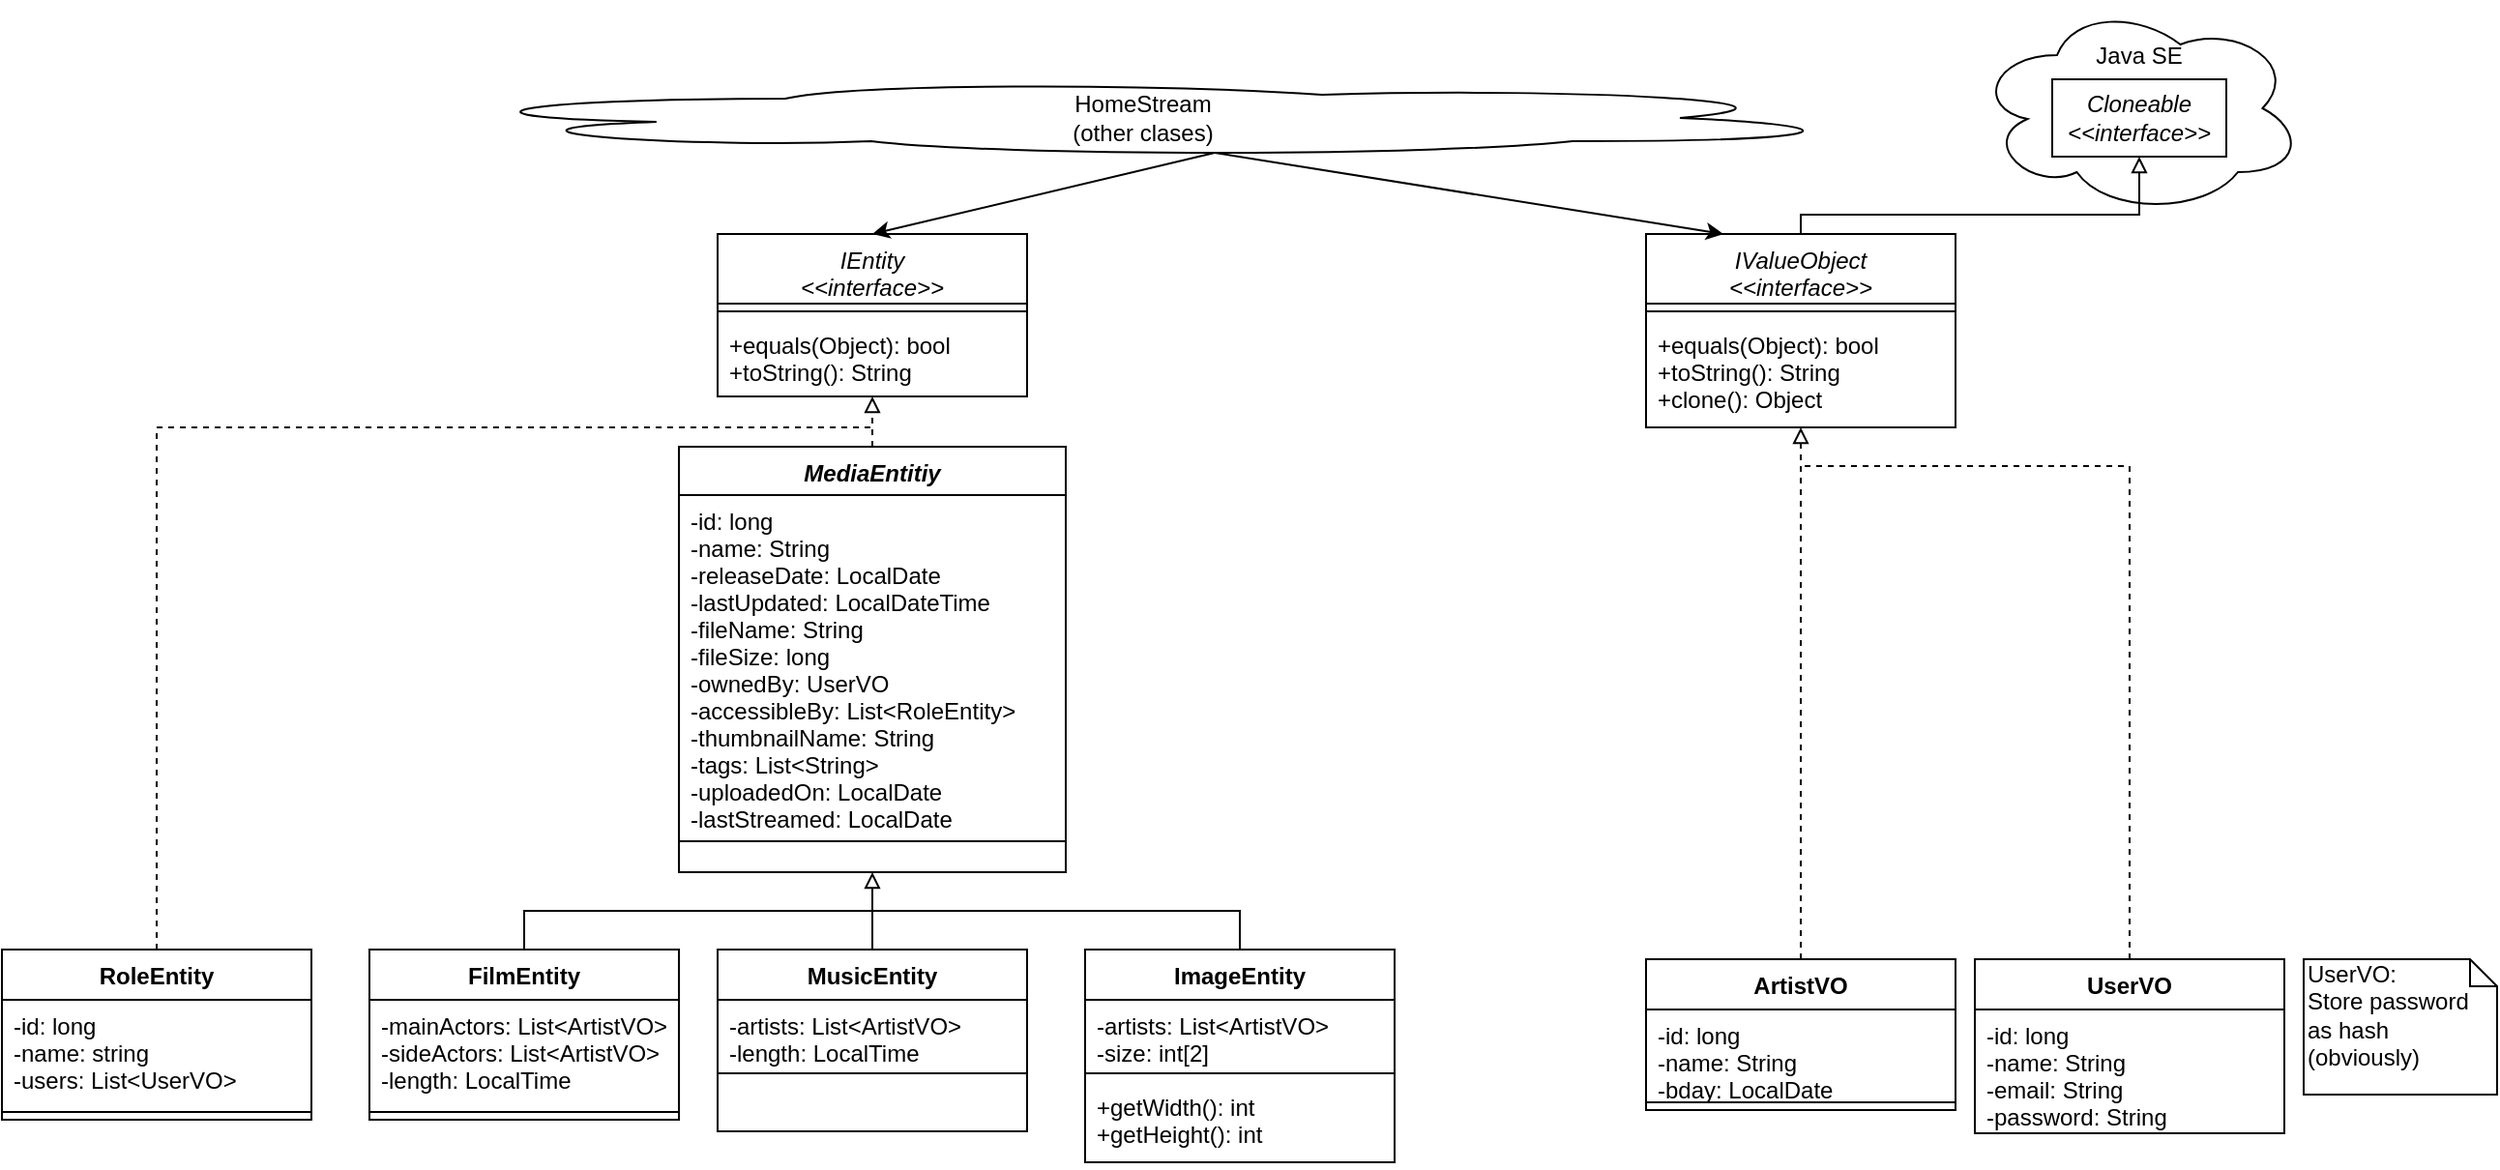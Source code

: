 <mxfile version="12.4.7" type="device"><diagram id="YP7HFyZaJCNOg3gk6_sX" name="Page-1"><mxGraphModel dx="2014" dy="791" grid="1" gridSize="10" guides="1" tooltips="1" connect="1" arrows="1" fold="1" page="1" pageScale="1" pageWidth="827" pageHeight="1169" math="0" shadow="0"><root><mxCell id="0"/><mxCell id="1" parent="0"/><mxCell id="Z74YaJd0JO3LBjnw7may-42" value="&lt;br&gt;&lt;div&gt;Java SE&lt;/div&gt;" style="ellipse;shape=cloud;whiteSpace=wrap;html=1;rounded=0;shadow=0;glass=0;comic=0;gradientColor=none;verticalAlign=top;" parent="1" vertex="1"><mxGeometry x="880" y="90" width="170" height="110" as="geometry"/></mxCell><mxCell id="Z74YaJd0JO3LBjnw7may-1" value="&lt;div&gt;HomeStream&lt;/div&gt;&lt;div&gt;(other clases)&lt;br&gt;&lt;/div&gt;" style="ellipse;shape=cloud;whiteSpace=wrap;html=1;gradientColor=none;" parent="1" vertex="1"><mxGeometry x="80" y="130" width="740" height="40" as="geometry"/></mxCell><mxCell id="Z74YaJd0JO3LBjnw7may-26" value="MediaEntitiy&#xA;" style="swimlane;fontStyle=3;align=center;verticalAlign=top;childLayout=stackLayout;horizontal=1;startSize=25;horizontalStack=0;resizeParent=1;resizeParentMax=0;resizeLast=0;collapsible=1;marginBottom=0;gradientColor=none;" parent="1" vertex="1"><mxGeometry x="210" y="320" width="200" height="220" as="geometry"/></mxCell><mxCell id="Z74YaJd0JO3LBjnw7may-27" value="-id: long&#xA;-name: String&#xA;-releaseDate: LocalDate&#xA;-lastUpdated: LocalDateTime&#xA;-fileName: String&#xA;-fileSize: long&#xA;-ownedBy: UserVO&#xA;-accessibleBy: List&lt;RoleEntity&gt;&#xA;-thumbnailName: String&#xA;-tags: List&lt;String&gt;&#xA;-uploadedOn: LocalDate&#xA;-lastStreamed: LocalDate&#xA;&#xA;&#xA;" style="text;strokeColor=none;fillColor=none;align=left;verticalAlign=top;spacingLeft=4;spacingRight=4;overflow=hidden;rotatable=0;points=[[0,0.5],[1,0.5]];portConstraint=eastwest;" parent="Z74YaJd0JO3LBjnw7may-26" vertex="1"><mxGeometry y="25" width="200" height="175" as="geometry"/></mxCell><mxCell id="Z74YaJd0JO3LBjnw7may-28" value="" style="line;strokeWidth=1;fillColor=none;align=left;verticalAlign=middle;spacingTop=-1;spacingLeft=3;spacingRight=3;rotatable=0;labelPosition=right;points=[];portConstraint=eastwest;" parent="Z74YaJd0JO3LBjnw7may-26" vertex="1"><mxGeometry y="200" width="200" height="8" as="geometry"/></mxCell><mxCell id="Z74YaJd0JO3LBjnw7may-29" value=" " style="text;strokeColor=none;fillColor=none;align=left;verticalAlign=top;spacingLeft=4;spacingRight=4;overflow=hidden;rotatable=0;points=[[0,0.5],[1,0.5]];portConstraint=eastwest;" parent="Z74YaJd0JO3LBjnw7may-26" vertex="1"><mxGeometry y="208" width="200" height="12" as="geometry"/></mxCell><mxCell id="Z74YaJd0JO3LBjnw7may-41" value="&lt;div&gt;&lt;i&gt;Cloneable&lt;/i&gt;&lt;/div&gt;&lt;div&gt;&lt;i&gt;&amp;lt;&amp;lt;interface&amp;gt;&amp;gt;&lt;br&gt;&lt;/i&gt;&lt;/div&gt;" style="whiteSpace=wrap;html=1;gradientColor=none;glass=0;rounded=0;shadow=0;comic=0;" parent="1" vertex="1"><mxGeometry x="920" y="130" width="90" height="40" as="geometry"/></mxCell><mxCell id="Z74YaJd0JO3LBjnw7may-43" value="" style="endArrow=block;html=1;entryX=0.5;entryY=1;entryDx=0;entryDy=0;exitX=0.5;exitY=0;exitDx=0;exitDy=0;rounded=0;endFill=0;" parent="1" source="Z74YaJd0JO3LBjnw7may-48" target="Z74YaJd0JO3LBjnw7may-41" edge="1"><mxGeometry width="50" height="50" relative="1" as="geometry"><mxPoint x="590" y="240" as="sourcePoint"/><mxPoint x="690" y="400" as="targetPoint"/><Array as="points"><mxPoint x="790" y="200"/><mxPoint x="965" y="200"/></Array></mxGeometry></mxCell><mxCell id="Z74YaJd0JO3LBjnw7may-44" value="IEntity&#xA;&lt;&lt;interface&gt;&gt;&#xA;" style="swimlane;fontStyle=2;align=center;verticalAlign=top;childLayout=stackLayout;horizontal=1;startSize=36;horizontalStack=0;resizeParent=1;resizeParentMax=0;resizeLast=0;collapsible=1;marginBottom=0;rounded=0;shadow=0;glass=0;comic=0;gradientColor=none;" parent="1" vertex="1"><mxGeometry x="230" y="210" width="160" height="84" as="geometry"/></mxCell><mxCell id="Z74YaJd0JO3LBjnw7may-46" value="" style="line;strokeWidth=1;fillColor=none;align=left;verticalAlign=middle;spacingTop=-1;spacingLeft=3;spacingRight=3;rotatable=0;labelPosition=right;points=[];portConstraint=eastwest;" parent="Z74YaJd0JO3LBjnw7may-44" vertex="1"><mxGeometry y="36" width="160" height="8" as="geometry"/></mxCell><mxCell id="Z74YaJd0JO3LBjnw7may-47" value="+equals(Object): bool&#xA;+toString(): String&#xA;" style="text;strokeColor=none;fillColor=none;align=left;verticalAlign=top;spacingLeft=4;spacingRight=4;overflow=hidden;rotatable=0;points=[[0,0.5],[1,0.5]];portConstraint=eastwest;" parent="Z74YaJd0JO3LBjnw7may-44" vertex="1"><mxGeometry y="44" width="160" height="40" as="geometry"/></mxCell><mxCell id="Z74YaJd0JO3LBjnw7may-48" value="IValueObject&#xA;&lt;&lt;interface&gt;&gt;&#xA;" style="swimlane;fontStyle=2;align=center;verticalAlign=top;childLayout=stackLayout;horizontal=1;startSize=36;horizontalStack=0;resizeParent=1;resizeParentMax=0;resizeLast=0;collapsible=1;marginBottom=0;rounded=0;shadow=0;glass=0;comic=0;gradientColor=none;" parent="1" vertex="1"><mxGeometry x="710" y="210" width="160" height="100" as="geometry"/></mxCell><mxCell id="Z74YaJd0JO3LBjnw7may-50" value="" style="line;strokeWidth=1;fillColor=none;align=left;verticalAlign=middle;spacingTop=-1;spacingLeft=3;spacingRight=3;rotatable=0;labelPosition=right;points=[];portConstraint=eastwest;" parent="Z74YaJd0JO3LBjnw7may-48" vertex="1"><mxGeometry y="36" width="160" height="8" as="geometry"/></mxCell><mxCell id="Z74YaJd0JO3LBjnw7may-51" value="+equals(Object): bool&#xA;+toString(): String&#xA;+clone(): Object&#xA;" style="text;strokeColor=none;fillColor=none;align=left;verticalAlign=top;spacingLeft=4;spacingRight=4;overflow=hidden;rotatable=0;points=[[0,0.5],[1,0.5]];portConstraint=eastwest;" parent="Z74YaJd0JO3LBjnw7may-48" vertex="1"><mxGeometry y="44" width="160" height="56" as="geometry"/></mxCell><mxCell id="Z74YaJd0JO3LBjnw7may-52" value="FilmEntity" style="swimlane;fontStyle=1;align=center;verticalAlign=top;childLayout=stackLayout;horizontal=1;startSize=26;horizontalStack=0;resizeParent=1;resizeParentMax=0;resizeLast=0;collapsible=1;marginBottom=0;rounded=0;shadow=0;glass=0;comic=0;gradientColor=none;" parent="1" vertex="1"><mxGeometry x="50" y="580" width="160" height="88" as="geometry"/></mxCell><mxCell id="Z74YaJd0JO3LBjnw7may-53" value="-mainActors: List&lt;ArtistVO&gt;&#xA;-sideActors: List&lt;ArtistVO&gt;&#xA;-length: LocalTime&#xA;" style="text;strokeColor=none;fillColor=none;align=left;verticalAlign=top;spacingLeft=4;spacingRight=4;overflow=hidden;rotatable=0;points=[[0,0.5],[1,0.5]];portConstraint=eastwest;" parent="Z74YaJd0JO3LBjnw7may-52" vertex="1"><mxGeometry y="26" width="160" height="54" as="geometry"/></mxCell><mxCell id="Z74YaJd0JO3LBjnw7may-54" value="" style="line;strokeWidth=1;fillColor=none;align=left;verticalAlign=middle;spacingTop=-1;spacingLeft=3;spacingRight=3;rotatable=0;labelPosition=right;points=[];portConstraint=eastwest;" parent="Z74YaJd0JO3LBjnw7may-52" vertex="1"><mxGeometry y="80" width="160" height="8" as="geometry"/></mxCell><mxCell id="Z74YaJd0JO3LBjnw7may-56" value="ArtistVO" style="swimlane;fontStyle=1;align=center;verticalAlign=top;childLayout=stackLayout;horizontal=1;startSize=26;horizontalStack=0;resizeParent=1;resizeParentMax=0;resizeLast=0;collapsible=1;marginBottom=0;rounded=0;shadow=0;glass=0;comic=0;gradientColor=none;" parent="1" vertex="1"><mxGeometry x="710" y="585" width="160" height="78" as="geometry"/></mxCell><mxCell id="Z74YaJd0JO3LBjnw7may-57" value="-id: long&#xA;-name: String&#xA;-bday: LocalDate&#xA;" style="text;strokeColor=none;fillColor=none;align=left;verticalAlign=top;spacingLeft=4;spacingRight=4;overflow=hidden;rotatable=0;points=[[0,0.5],[1,0.5]];portConstraint=eastwest;" parent="Z74YaJd0JO3LBjnw7may-56" vertex="1"><mxGeometry y="26" width="160" height="44" as="geometry"/></mxCell><mxCell id="Z74YaJd0JO3LBjnw7may-58" value="" style="line;strokeWidth=1;fillColor=none;align=left;verticalAlign=middle;spacingTop=-1;spacingLeft=3;spacingRight=3;rotatable=0;labelPosition=right;points=[];portConstraint=eastwest;" parent="Z74YaJd0JO3LBjnw7may-56" vertex="1"><mxGeometry y="70" width="160" height="8" as="geometry"/></mxCell><mxCell id="Z74YaJd0JO3LBjnw7may-65" value="" style="endArrow=classic;html=1;entryX=0.5;entryY=0;entryDx=0;entryDy=0;exitX=0.55;exitY=0.95;exitDx=0;exitDy=0;exitPerimeter=0;" parent="1" source="Z74YaJd0JO3LBjnw7may-1" target="Z74YaJd0JO3LBjnw7may-44" edge="1"><mxGeometry width="50" height="50" relative="1" as="geometry"><mxPoint x="80" y="830" as="sourcePoint"/><mxPoint x="130" y="780" as="targetPoint"/></mxGeometry></mxCell><mxCell id="Z74YaJd0JO3LBjnw7may-66" value="" style="endArrow=classic;html=1;entryX=0.25;entryY=0;entryDx=0;entryDy=0;exitX=0.55;exitY=0.95;exitDx=0;exitDy=0;exitPerimeter=0;" parent="1" source="Z74YaJd0JO3LBjnw7may-1" target="Z74YaJd0JO3LBjnw7may-48" edge="1"><mxGeometry width="50" height="50" relative="1" as="geometry"><mxPoint x="80" y="830" as="sourcePoint"/><mxPoint x="130" y="780" as="targetPoint"/><Array as="points"/></mxGeometry></mxCell><mxCell id="Z74YaJd0JO3LBjnw7may-67" value="" style="endArrow=block;html=1;entryX=0.5;entryY=1;entryDx=0;entryDy=0;exitX=0.5;exitY=0;exitDx=0;exitDy=0;rounded=0;endFill=0;dashed=1;" parent="1" source="Z74YaJd0JO3LBjnw7may-26" target="Z74YaJd0JO3LBjnw7may-44" edge="1"><mxGeometry width="50" height="50" relative="1" as="geometry"><mxPoint x="80" y="800" as="sourcePoint"/><mxPoint x="130" y="750" as="targetPoint"/></mxGeometry></mxCell><mxCell id="Z74YaJd0JO3LBjnw7may-69" value="MusicEntity" style="swimlane;fontStyle=1;align=center;verticalAlign=top;childLayout=stackLayout;horizontal=1;startSize=26;horizontalStack=0;resizeParent=1;resizeParentMax=0;resizeLast=0;collapsible=1;marginBottom=0;rounded=0;shadow=0;glass=0;comic=0;gradientColor=none;" parent="1" vertex="1"><mxGeometry x="230" y="580" width="160" height="94" as="geometry"/></mxCell><mxCell id="Z74YaJd0JO3LBjnw7may-70" value="-artists: List&lt;ArtistVO&gt;&#xA;-length: LocalTime&#xA;" style="text;strokeColor=none;fillColor=none;align=left;verticalAlign=top;spacingLeft=4;spacingRight=4;overflow=hidden;rotatable=0;points=[[0,0.5],[1,0.5]];portConstraint=eastwest;" parent="Z74YaJd0JO3LBjnw7may-69" vertex="1"><mxGeometry y="26" width="160" height="34" as="geometry"/></mxCell><mxCell id="Z74YaJd0JO3LBjnw7may-71" value="" style="line;strokeWidth=1;fillColor=none;align=left;verticalAlign=middle;spacingTop=-1;spacingLeft=3;spacingRight=3;rotatable=0;labelPosition=right;points=[];portConstraint=eastwest;" parent="Z74YaJd0JO3LBjnw7may-69" vertex="1"><mxGeometry y="60" width="160" height="8" as="geometry"/></mxCell><mxCell id="Z74YaJd0JO3LBjnw7may-72" value=" " style="text;strokeColor=none;fillColor=none;align=left;verticalAlign=top;spacingLeft=4;spacingRight=4;overflow=hidden;rotatable=0;points=[[0,0.5],[1,0.5]];portConstraint=eastwest;" parent="Z74YaJd0JO3LBjnw7may-69" vertex="1"><mxGeometry y="68" width="160" height="26" as="geometry"/></mxCell><mxCell id="Z74YaJd0JO3LBjnw7may-73" value="ImageEntity" style="swimlane;fontStyle=1;align=center;verticalAlign=top;childLayout=stackLayout;horizontal=1;startSize=26;horizontalStack=0;resizeParent=1;resizeParentMax=0;resizeLast=0;collapsible=1;marginBottom=0;rounded=0;shadow=0;glass=0;comic=0;gradientColor=none;" parent="1" vertex="1"><mxGeometry x="420" y="580" width="160" height="110" as="geometry"/></mxCell><mxCell id="Z74YaJd0JO3LBjnw7may-74" value="-artists: List&lt;ArtistVO&gt;&#xA;-size: int[2]&#xA;" style="text;strokeColor=none;fillColor=none;align=left;verticalAlign=top;spacingLeft=4;spacingRight=4;overflow=hidden;rotatable=0;points=[[0,0.5],[1,0.5]];portConstraint=eastwest;" parent="Z74YaJd0JO3LBjnw7may-73" vertex="1"><mxGeometry y="26" width="160" height="34" as="geometry"/></mxCell><mxCell id="Z74YaJd0JO3LBjnw7may-75" value="" style="line;strokeWidth=1;fillColor=none;align=left;verticalAlign=middle;spacingTop=-1;spacingLeft=3;spacingRight=3;rotatable=0;labelPosition=right;points=[];portConstraint=eastwest;" parent="Z74YaJd0JO3LBjnw7may-73" vertex="1"><mxGeometry y="60" width="160" height="8" as="geometry"/></mxCell><mxCell id="Z74YaJd0JO3LBjnw7may-76" value="+getWidth(): int&#xA;+getHeight(): int&#xA;" style="text;strokeColor=none;fillColor=none;align=left;verticalAlign=top;spacingLeft=4;spacingRight=4;overflow=hidden;rotatable=0;points=[[0,0.5],[1,0.5]];portConstraint=eastwest;" parent="Z74YaJd0JO3LBjnw7may-73" vertex="1"><mxGeometry y="68" width="160" height="42" as="geometry"/></mxCell><mxCell id="Z74YaJd0JO3LBjnw7may-81" value="" style="endArrow=block;html=1;entryX=0.5;entryY=1;entryDx=0;entryDy=0;exitX=0.5;exitY=0;exitDx=0;exitDy=0;endFill=0;dashed=1;" parent="1" source="Z74YaJd0JO3LBjnw7may-56" target="Z74YaJd0JO3LBjnw7may-48" edge="1"><mxGeometry width="50" height="50" relative="1" as="geometry"><mxPoint x="80" y="800" as="sourcePoint"/><mxPoint x="130" y="750" as="targetPoint"/></mxGeometry></mxCell><mxCell id="Z74YaJd0JO3LBjnw7may-68" value="" style="endArrow=block;html=1;endFill=0;exitX=0.5;exitY=0;exitDx=0;exitDy=0;rounded=0;entryX=0.5;entryY=1;entryDx=0;entryDy=0;" parent="1" source="Z74YaJd0JO3LBjnw7may-52" target="Z74YaJd0JO3LBjnw7may-26" edge="1"><mxGeometry width="50" height="50" relative="1" as="geometry"><mxPoint x="165" y="606" as="sourcePoint"/><mxPoint x="500" y="480" as="targetPoint"/><Array as="points"><mxPoint x="130" y="560"/><mxPoint x="310" y="560"/></Array></mxGeometry></mxCell><mxCell id="Z74YaJd0JO3LBjnw7may-79" value="" style="endArrow=none;html=1;exitX=0.5;exitY=0;exitDx=0;exitDy=0;rounded=0;entryX=0.5;entryY=0;entryDx=0;entryDy=0;" parent="1" source="Z74YaJd0JO3LBjnw7may-69" target="Z74YaJd0JO3LBjnw7may-73" edge="1"><mxGeometry width="50" height="50" relative="1" as="geometry"><mxPoint x="360" y="615" as="sourcePoint"/><mxPoint x="500" y="615" as="targetPoint"/><Array as="points"><mxPoint x="310" y="560"/><mxPoint x="500" y="560"/></Array></mxGeometry></mxCell><mxCell id="eEmlUZ2aHTx8cpikARrD-1" value="UserVO" style="swimlane;fontStyle=1;align=center;verticalAlign=top;childLayout=stackLayout;horizontal=1;startSize=26;horizontalStack=0;resizeParent=1;resizeParentMax=0;resizeLast=0;collapsible=1;marginBottom=0;rounded=0;shadow=0;glass=0;comic=0;gradientColor=none;" parent="1" vertex="1"><mxGeometry x="880" y="585" width="160" height="90" as="geometry"/></mxCell><mxCell id="eEmlUZ2aHTx8cpikARrD-2" value="-id: long&#xA;-name: String&#xA;-email: String&#xA;-password: String&#xA;&#xA;" style="text;strokeColor=none;fillColor=none;align=left;verticalAlign=top;spacingLeft=4;spacingRight=4;overflow=hidden;rotatable=0;points=[[0,0.5],[1,0.5]];portConstraint=eastwest;" parent="eEmlUZ2aHTx8cpikARrD-1" vertex="1"><mxGeometry y="26" width="160" height="64" as="geometry"/></mxCell><mxCell id="eEmlUZ2aHTx8cpikARrD-5" value="&lt;div&gt;UserVO:&lt;/div&gt;&lt;div&gt;Store password as hash (obviously)&lt;br&gt;&lt;/div&gt;" style="shape=note;whiteSpace=wrap;html=1;size=14;verticalAlign=top;align=left;spacingTop=-6;" parent="1" vertex="1"><mxGeometry x="1050" y="585" width="100" height="70" as="geometry"/></mxCell><mxCell id="eEmlUZ2aHTx8cpikARrD-9" value="RoleEntity" style="swimlane;fontStyle=1;align=center;verticalAlign=top;childLayout=stackLayout;horizontal=1;startSize=26;horizontalStack=0;resizeParent=1;resizeParentMax=0;resizeLast=0;collapsible=1;marginBottom=0;rounded=0;shadow=0;glass=0;comic=0;gradientColor=none;" parent="1" vertex="1"><mxGeometry x="-140" y="580" width="160" height="88" as="geometry"/></mxCell><mxCell id="eEmlUZ2aHTx8cpikARrD-10" value="-id: long&#xA;-name: string&#xA;-users: List&lt;UserVO&gt;&#xA;" style="text;strokeColor=none;fillColor=none;align=left;verticalAlign=top;spacingLeft=4;spacingRight=4;overflow=hidden;rotatable=0;points=[[0,0.5],[1,0.5]];portConstraint=eastwest;" parent="eEmlUZ2aHTx8cpikARrD-9" vertex="1"><mxGeometry y="26" width="160" height="54" as="geometry"/></mxCell><mxCell id="eEmlUZ2aHTx8cpikARrD-11" value="" style="line;strokeWidth=1;fillColor=none;align=left;verticalAlign=middle;spacingTop=-1;spacingLeft=3;spacingRight=3;rotatable=0;labelPosition=right;points=[];portConstraint=eastwest;" parent="eEmlUZ2aHTx8cpikARrD-9" vertex="1"><mxGeometry y="80" width="160" height="8" as="geometry"/></mxCell><mxCell id="eEmlUZ2aHTx8cpikARrD-13" value="" style="endArrow=none;html=1;exitX=0.5;exitY=0;exitDx=0;exitDy=0;rounded=0;dashed=1;" parent="1" source="eEmlUZ2aHTx8cpikARrD-9" edge="1"><mxGeometry width="50" height="50" relative="1" as="geometry"><mxPoint x="-80" y="410" as="sourcePoint"/><mxPoint x="310" y="310" as="targetPoint"/><Array as="points"><mxPoint x="-60" y="310"/></Array></mxGeometry></mxCell><mxCell id="cUEIJS8t-ERrBjEmtR3z-1" value="" style="endArrow=none;dashed=1;html=1;exitX=0.5;exitY=0;exitDx=0;exitDy=0;rounded=0;" parent="1" source="eEmlUZ2aHTx8cpikARrD-1" edge="1"><mxGeometry width="50" height="50" relative="1" as="geometry"><mxPoint x="840" y="440" as="sourcePoint"/><mxPoint x="790" y="330" as="targetPoint"/><Array as="points"><mxPoint x="960" y="330"/></Array></mxGeometry></mxCell></root></mxGraphModel></diagram></mxfile>